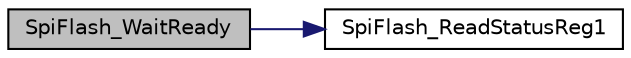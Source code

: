 digraph "SpiFlash_WaitReady"
{
 // LATEX_PDF_SIZE
  edge [fontname="Helvetica",fontsize="10",labelfontname="Helvetica",labelfontsize="10"];
  node [fontname="Helvetica",fontsize="10",shape=record];
  rankdir="LR";
  Node1 [label="SpiFlash_WaitReady",height=0.2,width=0.4,color="black", fillcolor="grey75", style="filled", fontcolor="black",tooltip="Waiting for the BUSY bit of SPI Flash that be cleared to 0."];
  Node1 -> Node2 [color="midnightblue",fontsize="10",style="solid",fontname="Helvetica"];
  Node2 [label="SpiFlash_ReadStatusReg1",height=0.2,width=0.4,color="black", fillcolor="white", style="filled",URL="$da/d69/group___nano130___basic01___f_u_n_c_t_i_o_n_s.html#gab88e1f6dc0f15a74b02f790fe70ef4ac",tooltip="Read back the Status Register 1 from SPI Flash device."];
}
